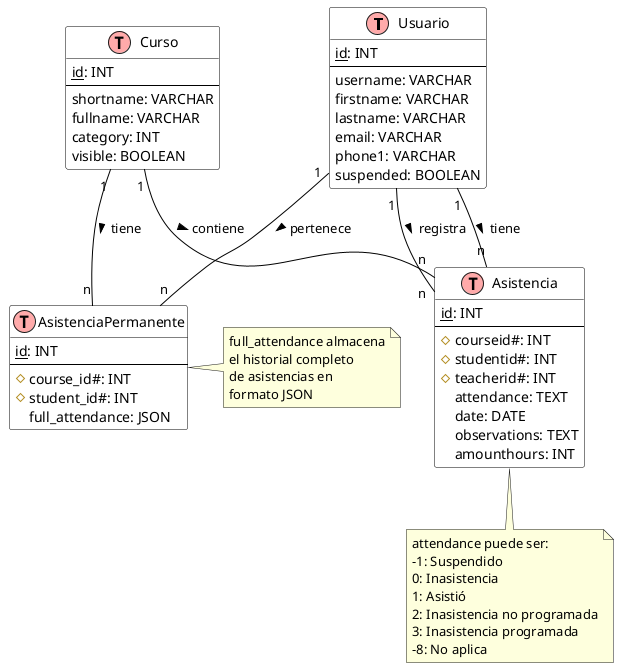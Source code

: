 @startuml "Diagrama Entidad Relación - Sistema de Asistencia"

' Configuración del estilo
!define table(x) class x << (T,#FFAAAA) >>
!define primary_key(x) <u>x</u>
!define foreign_key(x) #x#
!define unique(x) "unique: x"

skinparam class {
    BackgroundColor White
    ArrowColor Black
    BorderColor Black
}

' Entidades principales
table(Usuario) {
    primary_key(id): INT
    --
    username: VARCHAR
    firstname: VARCHAR
    lastname: VARCHAR
    email: VARCHAR
    phone1: VARCHAR
    suspended: BOOLEAN
}

table(Curso) {
    primary_key(id): INT
    --
    shortname: VARCHAR
    fullname: VARCHAR
    category: INT
    visible: BOOLEAN
}

table(Asistencia) {
    primary_key(id): INT
    --
    foreign_key(courseid): INT
    foreign_key(studentid): INT
    foreign_key(teacherid): INT
    attendance: TEXT
    date: DATE
    observations: TEXT
    amounthours: INT
}

table(AsistenciaPermanente) {
    primary_key(id): INT
    --
    foreign_key(course_id): INT
    foreign_key(student_id): INT
    full_attendance: JSON
}



' Relaciones
Usuario "1" -- "n" Asistencia : registra >
Usuario "1" -- "n" Asistencia : tiene >
Curso "1" -- "n" Asistencia : contiene >
Curso "1" -- "n" AsistenciaPermanente : tiene >
Usuario "1" -- "n" AsistenciaPermanente : pertenece >

' Notas explicativas
note bottom of Asistencia
  attendance puede ser:
  -1: Suspendido
  0: Inasistencia
  1: Asistió
  2: Inasistencia no programada
  3: Inasistencia programada
  -8: No aplica
end note

note right of AsistenciaPermanente
  full_attendance almacena
  el historial completo
  de asistencias en
  formato JSON
end note



@enduml 